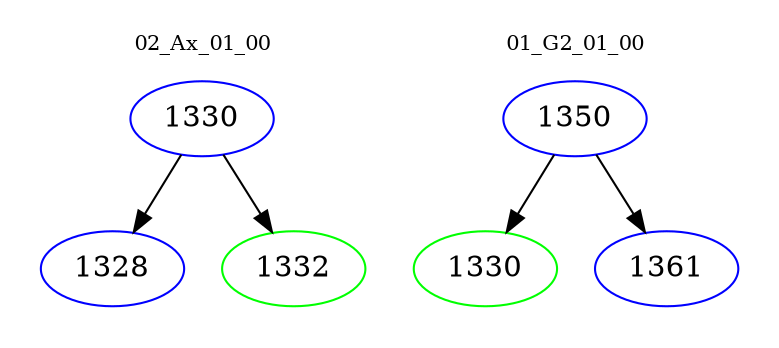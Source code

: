 digraph{
subgraph cluster_0 {
color = white
label = "02_Ax_01_00";
fontsize=10;
T0_1330 [label="1330", color="blue"]
T0_1330 -> T0_1328 [color="black"]
T0_1328 [label="1328", color="blue"]
T0_1330 -> T0_1332 [color="black"]
T0_1332 [label="1332", color="green"]
}
subgraph cluster_1 {
color = white
label = "01_G2_01_00";
fontsize=10;
T1_1350 [label="1350", color="blue"]
T1_1350 -> T1_1330 [color="black"]
T1_1330 [label="1330", color="green"]
T1_1350 -> T1_1361 [color="black"]
T1_1361 [label="1361", color="blue"]
}
}
